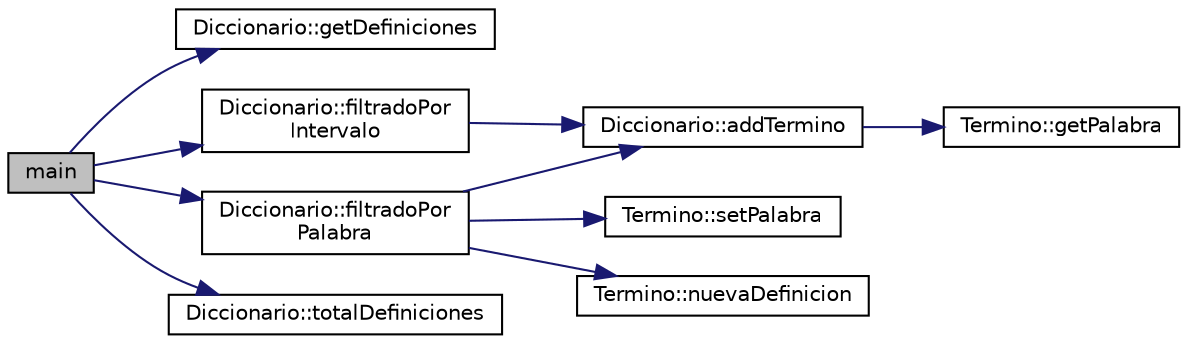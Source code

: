 digraph "main"
{
  edge [fontname="Helvetica",fontsize="10",labelfontname="Helvetica",labelfontsize="10"];
  node [fontname="Helvetica",fontsize="10",shape=record];
  rankdir="LR";
  Node0 [label="main",height=0.2,width=0.4,color="black", fillcolor="grey75", style="filled", fontcolor="black"];
  Node0 -> Node1 [color="midnightblue",fontsize="10",style="solid",fontname="Helvetica"];
  Node1 [label="Diccionario::getDefiniciones",height=0.2,width=0.4,color="black", fillcolor="white", style="filled",URL="$classDiccionario.html#a4a4866f145bd607c50c2d46877530b52",tooltip="Consultor de una determinada definicion del diccionario. "];
  Node0 -> Node2 [color="midnightblue",fontsize="10",style="solid",fontname="Helvetica"];
  Node2 [label="Diccionario::filtradoPor\lIntervalo",height=0.2,width=0.4,color="black", fillcolor="white", style="filled",URL="$classDiccionario.html#a1e3e355332ff9f8cc1da15778f36a013",tooltip="Función para encontrar todos los terminos y sus definiciones comprendidas entre dos letras..."];
  Node2 -> Node3 [color="midnightblue",fontsize="10",style="solid",fontname="Helvetica"];
  Node3 [label="Diccionario::addTermino",height=0.2,width=0.4,color="black", fillcolor="white", style="filled",URL="$classDiccionario.html#a8bd997956114b2f8a47eafdd66598ab8",tooltip="Añade un nuevo Término al diccionario. "];
  Node3 -> Node4 [color="midnightblue",fontsize="10",style="solid",fontname="Helvetica"];
  Node4 [label="Termino::getPalabra",height=0.2,width=0.4,color="black", fillcolor="white", style="filled",URL="$classTermino.html#aca7e4f7a65e39d79ce59be80c6b88690",tooltip="Consultor del atributo palabra. "];
  Node0 -> Node5 [color="midnightblue",fontsize="10",style="solid",fontname="Helvetica"];
  Node5 [label="Diccionario::filtradoPor\lPalabra",height=0.2,width=0.4,color="black", fillcolor="white", style="filled",URL="$classDiccionario.html#ab31de6c1e96a3b90c8d18e3e064f4abb",tooltip="Función para encontrar todos los terminos cuyas definiciones contengan una palabra especificada..."];
  Node5 -> Node6 [color="midnightblue",fontsize="10",style="solid",fontname="Helvetica"];
  Node6 [label="Termino::setPalabra",height=0.2,width=0.4,color="black", fillcolor="white", style="filled",URL="$classTermino.html#ad42be391e2039f0c9029e8ca1393fb85",tooltip="Modificador del atributo palabra. "];
  Node5 -> Node7 [color="midnightblue",fontsize="10",style="solid",fontname="Helvetica"];
  Node7 [label="Termino::nuevaDefinicion",height=0.2,width=0.4,color="black", fillcolor="white", style="filled",URL="$classTermino.html#a726a419f68b06c4f452ba35dd5df9bd4",tooltip="Añade una nueva definición al puntero definiciones. "];
  Node5 -> Node3 [color="midnightblue",fontsize="10",style="solid",fontname="Helvetica"];
  Node0 -> Node8 [color="midnightblue",fontsize="10",style="solid",fontname="Helvetica"];
  Node8 [label="Diccionario::totalDefiniciones",height=0.2,width=0.4,color="black", fillcolor="white", style="filled",URL="$classDiccionario.html#a241fbb0b4daa3982db7a4beffc773a2f",tooltip="Devuelve el número de definiciones totales del diccionario. "];
}
